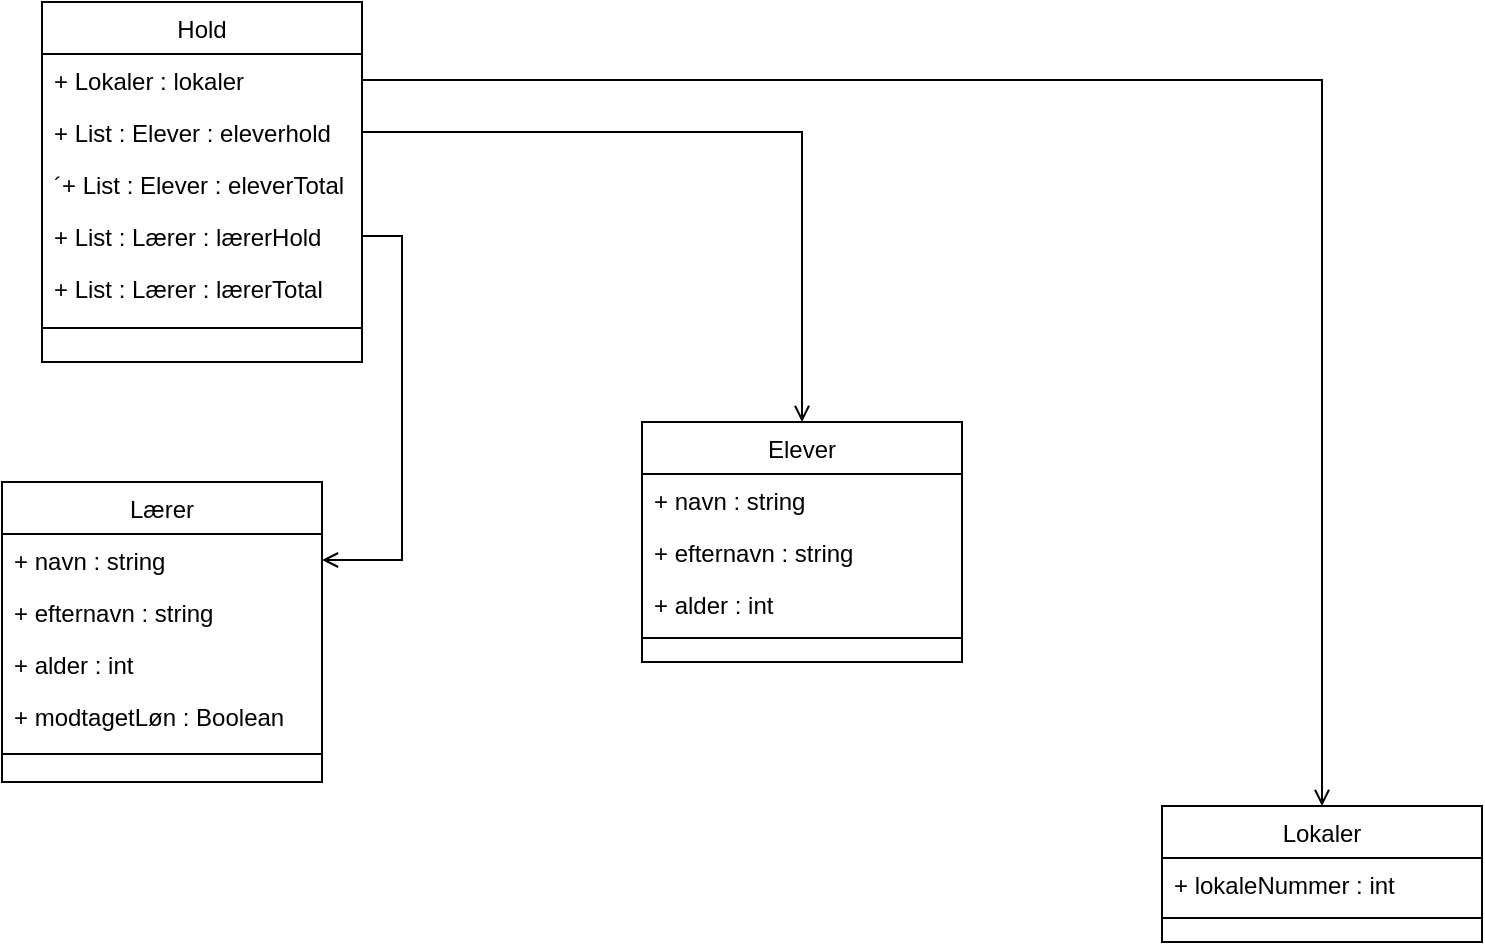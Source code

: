 <mxfile version="13.6.0" type="device"><diagram id="C5RBs43oDa-KdzZeNtuy" name="Page-1"><mxGraphModel dx="1221" dy="682" grid="1" gridSize="10" guides="1" tooltips="1" connect="1" arrows="1" fold="1" page="1" pageScale="1" pageWidth="827" pageHeight="1169" math="0" shadow="0"><root><mxCell id="WIyWlLk6GJQsqaUBKTNV-0"/><mxCell id="WIyWlLk6GJQsqaUBKTNV-1" parent="WIyWlLk6GJQsqaUBKTNV-0"/><mxCell id="WEEH1BlMyqLhK4AeBm-A-16" value="Lokaler" style="swimlane;fontStyle=0;align=center;verticalAlign=top;childLayout=stackLayout;horizontal=1;startSize=26;horizontalStack=0;resizeParent=1;resizeLast=0;collapsible=1;marginBottom=0;rounded=0;shadow=0;strokeWidth=1;" parent="WIyWlLk6GJQsqaUBKTNV-1" vertex="1"><mxGeometry x="620" y="452" width="160" height="68" as="geometry"><mxRectangle x="550" y="140" width="160" height="26" as="alternateBounds"/></mxGeometry></mxCell><mxCell id="WEEH1BlMyqLhK4AeBm-A-17" value="+ lokaleNummer : int" style="text;align=left;verticalAlign=top;spacingLeft=4;spacingRight=4;overflow=hidden;rotatable=0;points=[[0,0.5],[1,0.5]];portConstraint=eastwest;" parent="WEEH1BlMyqLhK4AeBm-A-16" vertex="1"><mxGeometry y="26" width="160" height="26" as="geometry"/></mxCell><mxCell id="WEEH1BlMyqLhK4AeBm-A-21" value="" style="line;html=1;strokeWidth=1;align=left;verticalAlign=middle;spacingTop=-1;spacingLeft=3;spacingRight=3;rotatable=0;labelPosition=right;points=[];portConstraint=eastwest;" parent="WEEH1BlMyqLhK4AeBm-A-16" vertex="1"><mxGeometry y="52" width="160" height="8" as="geometry"/></mxCell><mxCell id="WEEH1BlMyqLhK4AeBm-A-0" value="Lærer" style="swimlane;fontStyle=0;align=center;verticalAlign=top;childLayout=stackLayout;horizontal=1;startSize=26;horizontalStack=0;resizeParent=1;resizeLast=0;collapsible=1;marginBottom=0;rounded=0;shadow=0;strokeWidth=1;" parent="WIyWlLk6GJQsqaUBKTNV-1" vertex="1"><mxGeometry x="40" y="290" width="160" height="150" as="geometry"><mxRectangle x="550" y="140" width="160" height="26" as="alternateBounds"/></mxGeometry></mxCell><mxCell id="WEEH1BlMyqLhK4AeBm-A-1" value="+ navn : string" style="text;align=left;verticalAlign=top;spacingLeft=4;spacingRight=4;overflow=hidden;rotatable=0;points=[[0,0.5],[1,0.5]];portConstraint=eastwest;" parent="WEEH1BlMyqLhK4AeBm-A-0" vertex="1"><mxGeometry y="26" width="160" height="26" as="geometry"/></mxCell><mxCell id="WEEH1BlMyqLhK4AeBm-A-2" value="+ efternavn : string" style="text;align=left;verticalAlign=top;spacingLeft=4;spacingRight=4;overflow=hidden;rotatable=0;points=[[0,0.5],[1,0.5]];portConstraint=eastwest;rounded=0;shadow=0;html=0;" parent="WEEH1BlMyqLhK4AeBm-A-0" vertex="1"><mxGeometry y="52" width="160" height="26" as="geometry"/></mxCell><mxCell id="WEEH1BlMyqLhK4AeBm-A-3" value="+ alder : int" style="text;align=left;verticalAlign=top;spacingLeft=4;spacingRight=4;overflow=hidden;rotatable=0;points=[[0,0.5],[1,0.5]];portConstraint=eastwest;rounded=0;shadow=0;html=0;" parent="WEEH1BlMyqLhK4AeBm-A-0" vertex="1"><mxGeometry y="78" width="160" height="26" as="geometry"/></mxCell><mxCell id="WEEH1BlMyqLhK4AeBm-A-8" value="+ modtagetLøn : Boolean" style="text;align=left;verticalAlign=top;spacingLeft=4;spacingRight=4;overflow=hidden;rotatable=0;points=[[0,0.5],[1,0.5]];portConstraint=eastwest;rounded=0;shadow=0;html=0;" parent="WEEH1BlMyqLhK4AeBm-A-0" vertex="1"><mxGeometry y="104" width="160" height="26" as="geometry"/></mxCell><mxCell id="WEEH1BlMyqLhK4AeBm-A-6" value="" style="line;html=1;strokeWidth=1;align=left;verticalAlign=middle;spacingTop=-1;spacingLeft=3;spacingRight=3;rotatable=0;labelPosition=right;points=[];portConstraint=eastwest;" parent="WEEH1BlMyqLhK4AeBm-A-0" vertex="1"><mxGeometry y="130" width="160" height="12" as="geometry"/></mxCell><mxCell id="WEEH1BlMyqLhK4AeBm-A-9" value="Hold" style="swimlane;fontStyle=0;align=center;verticalAlign=top;childLayout=stackLayout;horizontal=1;startSize=26;horizontalStack=0;resizeParent=1;resizeLast=0;collapsible=1;marginBottom=0;rounded=0;shadow=0;strokeWidth=1;" parent="WIyWlLk6GJQsqaUBKTNV-1" vertex="1"><mxGeometry x="60" y="50" width="160" height="180" as="geometry"><mxRectangle x="550" y="140" width="160" height="26" as="alternateBounds"/></mxGeometry></mxCell><mxCell id="WEEH1BlMyqLhK4AeBm-A-10" value="+ Lokaler : lokaler" style="text;align=left;verticalAlign=top;spacingLeft=4;spacingRight=4;overflow=hidden;rotatable=0;points=[[0,0.5],[1,0.5]];portConstraint=eastwest;" parent="WEEH1BlMyqLhK4AeBm-A-9" vertex="1"><mxGeometry y="26" width="160" height="26" as="geometry"/></mxCell><mxCell id="WEEH1BlMyqLhK4AeBm-A-11" value="+ List : Elever : eleverhold" style="text;align=left;verticalAlign=top;spacingLeft=4;spacingRight=4;overflow=hidden;rotatable=0;points=[[0,0.5],[1,0.5]];portConstraint=eastwest;rounded=0;shadow=0;html=0;" parent="WEEH1BlMyqLhK4AeBm-A-9" vertex="1"><mxGeometry y="52" width="160" height="26" as="geometry"/></mxCell><mxCell id="WEEH1BlMyqLhK4AeBm-A-12" value="´+ List : Elever : eleverTotal" style="text;align=left;verticalAlign=top;spacingLeft=4;spacingRight=4;overflow=hidden;rotatable=0;points=[[0,0.5],[1,0.5]];portConstraint=eastwest;rounded=0;shadow=0;html=0;" parent="WEEH1BlMyqLhK4AeBm-A-9" vertex="1"><mxGeometry y="78" width="160" height="26" as="geometry"/></mxCell><mxCell id="WEEH1BlMyqLhK4AeBm-A-13" value="+ List : Lærer : lærerHold" style="text;align=left;verticalAlign=top;spacingLeft=4;spacingRight=4;overflow=hidden;rotatable=0;points=[[0,0.5],[1,0.5]];portConstraint=eastwest;rounded=0;shadow=0;html=0;" parent="WEEH1BlMyqLhK4AeBm-A-9" vertex="1"><mxGeometry y="104" width="160" height="26" as="geometry"/></mxCell><mxCell id="d4n5hM3N1ZCtQyti0INT-0" value="+ List : Lærer : lærerTotal" style="text;align=left;verticalAlign=top;spacingLeft=4;spacingRight=4;overflow=hidden;rotatable=0;points=[[0,0.5],[1,0.5]];portConstraint=eastwest;rounded=0;shadow=0;html=0;" vertex="1" parent="WEEH1BlMyqLhK4AeBm-A-9"><mxGeometry y="130" width="160" height="26" as="geometry"/></mxCell><mxCell id="WEEH1BlMyqLhK4AeBm-A-15" value="" style="line;html=1;strokeWidth=1;align=left;verticalAlign=middle;spacingTop=-1;spacingLeft=3;spacingRight=3;rotatable=0;labelPosition=right;points=[];portConstraint=eastwest;" parent="WEEH1BlMyqLhK4AeBm-A-9" vertex="1"><mxGeometry y="156" width="160" height="14" as="geometry"/></mxCell><mxCell id="zkfFHV4jXpPFQw0GAbJ--17" value="Elever" style="swimlane;fontStyle=0;align=center;verticalAlign=top;childLayout=stackLayout;horizontal=1;startSize=26;horizontalStack=0;resizeParent=1;resizeLast=0;collapsible=1;marginBottom=0;rounded=0;shadow=0;strokeWidth=1;" parent="WIyWlLk6GJQsqaUBKTNV-1" vertex="1"><mxGeometry x="360" y="260" width="160" height="120" as="geometry"><mxRectangle x="550" y="140" width="160" height="26" as="alternateBounds"/></mxGeometry></mxCell><mxCell id="zkfFHV4jXpPFQw0GAbJ--18" value="+ navn : string" style="text;align=left;verticalAlign=top;spacingLeft=4;spacingRight=4;overflow=hidden;rotatable=0;points=[[0,0.5],[1,0.5]];portConstraint=eastwest;" parent="zkfFHV4jXpPFQw0GAbJ--17" vertex="1"><mxGeometry y="26" width="160" height="26" as="geometry"/></mxCell><mxCell id="zkfFHV4jXpPFQw0GAbJ--19" value="+ efternavn : string" style="text;align=left;verticalAlign=top;spacingLeft=4;spacingRight=4;overflow=hidden;rotatable=0;points=[[0,0.5],[1,0.5]];portConstraint=eastwest;rounded=0;shadow=0;html=0;" parent="zkfFHV4jXpPFQw0GAbJ--17" vertex="1"><mxGeometry y="52" width="160" height="26" as="geometry"/></mxCell><mxCell id="zkfFHV4jXpPFQw0GAbJ--20" value="+ alder : int" style="text;align=left;verticalAlign=top;spacingLeft=4;spacingRight=4;overflow=hidden;rotatable=0;points=[[0,0.5],[1,0.5]];portConstraint=eastwest;rounded=0;shadow=0;html=0;" parent="zkfFHV4jXpPFQw0GAbJ--17" vertex="1"><mxGeometry y="78" width="160" height="26" as="geometry"/></mxCell><mxCell id="zkfFHV4jXpPFQw0GAbJ--23" value="" style="line;html=1;strokeWidth=1;align=left;verticalAlign=middle;spacingTop=-1;spacingLeft=3;spacingRight=3;rotatable=0;labelPosition=right;points=[];portConstraint=eastwest;" parent="zkfFHV4jXpPFQw0GAbJ--17" vertex="1"><mxGeometry y="104" width="160" height="8" as="geometry"/></mxCell><mxCell id="d4n5hM3N1ZCtQyti0INT-1" style="edgeStyle=orthogonalEdgeStyle;rounded=0;orthogonalLoop=1;jettySize=auto;html=1;exitX=1;exitY=0.5;exitDx=0;exitDy=0;entryX=0.5;entryY=0;entryDx=0;entryDy=0;endArrow=open;endFill=0;" edge="1" parent="WIyWlLk6GJQsqaUBKTNV-1" source="WEEH1BlMyqLhK4AeBm-A-11" target="zkfFHV4jXpPFQw0GAbJ--17"><mxGeometry relative="1" as="geometry"/></mxCell><mxCell id="d4n5hM3N1ZCtQyti0INT-2" style="edgeStyle=orthogonalEdgeStyle;rounded=0;orthogonalLoop=1;jettySize=auto;html=1;exitX=1;exitY=0.5;exitDx=0;exitDy=0;entryX=0.5;entryY=0;entryDx=0;entryDy=0;endArrow=open;endFill=0;" edge="1" parent="WIyWlLk6GJQsqaUBKTNV-1" source="WEEH1BlMyqLhK4AeBm-A-10" target="WEEH1BlMyqLhK4AeBm-A-16"><mxGeometry relative="1" as="geometry"/></mxCell><mxCell id="d4n5hM3N1ZCtQyti0INT-3" style="edgeStyle=orthogonalEdgeStyle;rounded=0;orthogonalLoop=1;jettySize=auto;html=1;exitX=1;exitY=0.5;exitDx=0;exitDy=0;entryX=1;entryY=0.5;entryDx=0;entryDy=0;endArrow=open;endFill=0;" edge="1" parent="WIyWlLk6GJQsqaUBKTNV-1" source="WEEH1BlMyqLhK4AeBm-A-13" target="WEEH1BlMyqLhK4AeBm-A-1"><mxGeometry relative="1" as="geometry"/></mxCell></root></mxGraphModel></diagram></mxfile>